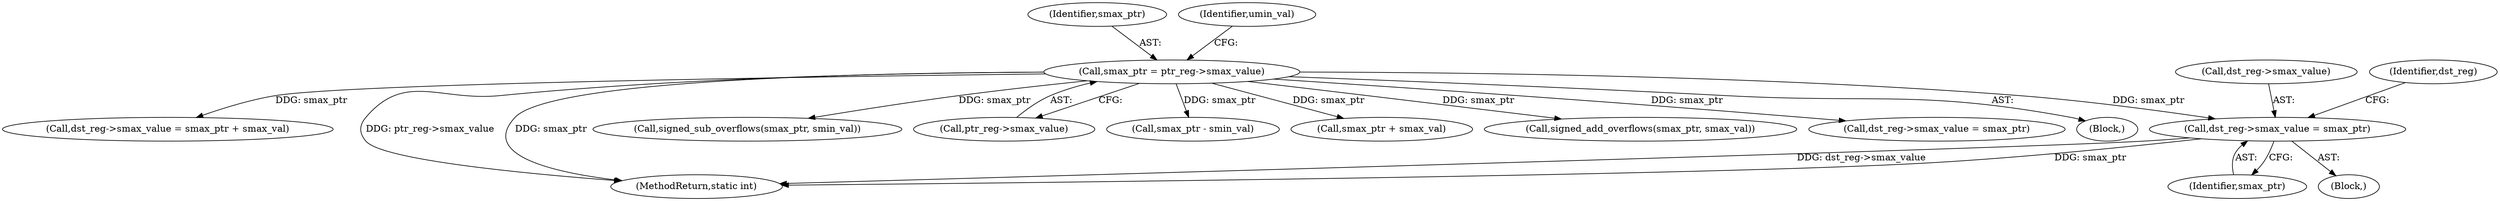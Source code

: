 digraph "0_linux_979d63d50c0c0f7bc537bf821e056cc9fe5abd38@pointer" {
"1000415" [label="(Call,dst_reg->smax_value = smax_ptr)"];
"1000174" [label="(Call,smax_ptr = ptr_reg->smax_value)"];
"1000409" [label="(Block,)"];
"1000416" [label="(Call,dst_reg->smax_value)"];
"1000419" [label="(Identifier,smax_ptr)"];
"1000124" [label="(Block,)"];
"1000176" [label="(Call,ptr_reg->smax_value)"];
"1000482" [label="(Call,dst_reg->smax_value = smax_ptr + smax_val)"];
"1000907" [label="(MethodReturn,static int)"];
"1000174" [label="(Call,smax_ptr = ptr_reg->smax_value)"];
"1000175" [label="(Identifier,smax_ptr)"];
"1000694" [label="(Call,signed_sub_overflows(smax_ptr, smin_val))"];
"1000721" [label="(Call,smax_ptr - smin_val)"];
"1000486" [label="(Call,smax_ptr + smax_val)"];
"1000415" [label="(Call,dst_reg->smax_value = smax_ptr)"];
"1000459" [label="(Call,signed_add_overflows(smax_ptr, smax_val))"];
"1000643" [label="(Call,dst_reg->smax_value = smax_ptr)"];
"1000422" [label="(Identifier,dst_reg)"];
"1000181" [label="(Identifier,umin_val)"];
"1000415" -> "1000409"  [label="AST: "];
"1000415" -> "1000419"  [label="CFG: "];
"1000416" -> "1000415"  [label="AST: "];
"1000419" -> "1000415"  [label="AST: "];
"1000422" -> "1000415"  [label="CFG: "];
"1000415" -> "1000907"  [label="DDG: dst_reg->smax_value"];
"1000415" -> "1000907"  [label="DDG: smax_ptr"];
"1000174" -> "1000415"  [label="DDG: smax_ptr"];
"1000174" -> "1000124"  [label="AST: "];
"1000174" -> "1000176"  [label="CFG: "];
"1000175" -> "1000174"  [label="AST: "];
"1000176" -> "1000174"  [label="AST: "];
"1000181" -> "1000174"  [label="CFG: "];
"1000174" -> "1000907"  [label="DDG: ptr_reg->smax_value"];
"1000174" -> "1000907"  [label="DDG: smax_ptr"];
"1000174" -> "1000459"  [label="DDG: smax_ptr"];
"1000174" -> "1000482"  [label="DDG: smax_ptr"];
"1000174" -> "1000486"  [label="DDG: smax_ptr"];
"1000174" -> "1000643"  [label="DDG: smax_ptr"];
"1000174" -> "1000694"  [label="DDG: smax_ptr"];
"1000174" -> "1000721"  [label="DDG: smax_ptr"];
}
